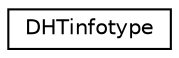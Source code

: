 digraph "圖形化之類別階層"
{
 // LATEX_PDF_SIZE
  edge [fontname="Helvetica",fontsize="10",labelfontname="Helvetica",labelfontsize="10"];
  node [fontname="Helvetica",fontsize="10",shape=record];
  rankdir="LR";
  Node0 [label="DHTinfotype",height=0.2,width=0.4,color="black", fillcolor="white", style="filled",URL="$structDHTinfotype.html",tooltip=" "];
}
